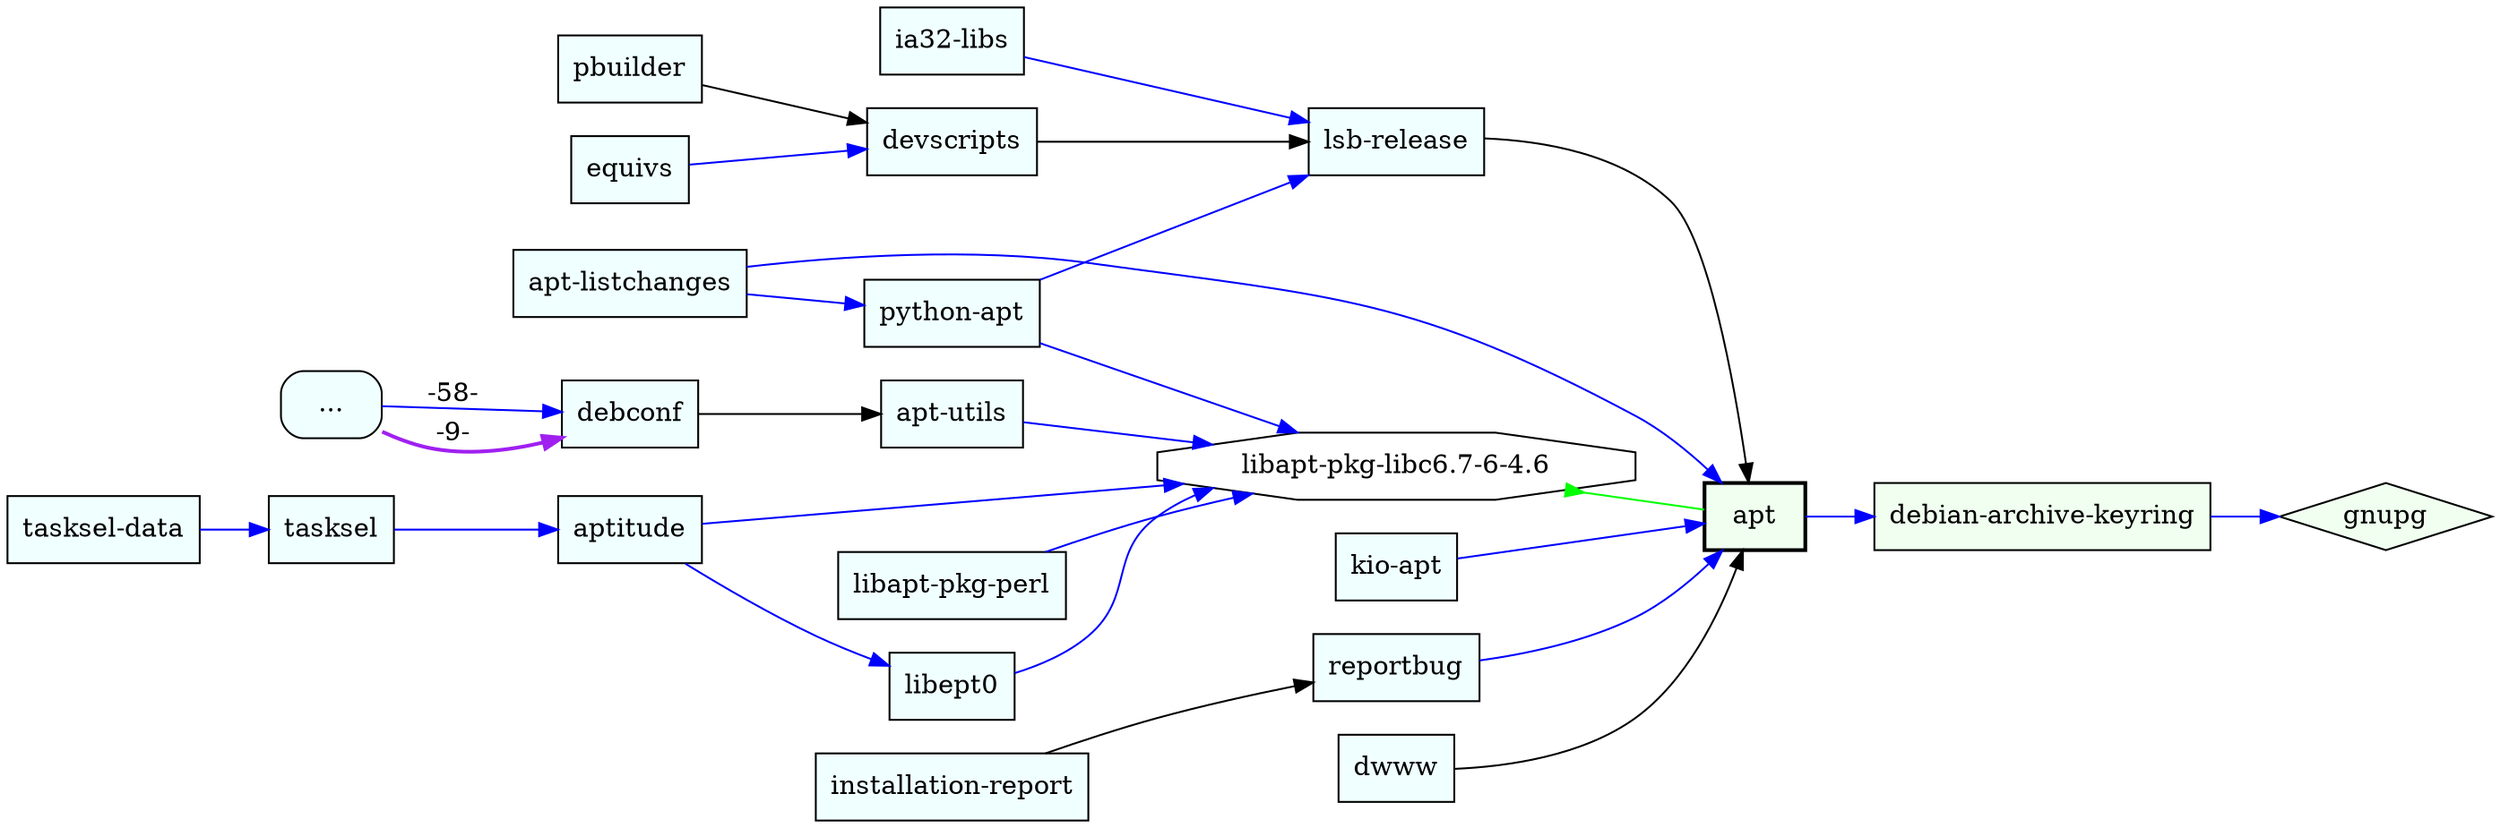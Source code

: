 digraph "apt" {
	rankdir=LR;
	node [shape=box];
	"apt" -> "debian-archive-keyring" [color=blue];
	"debian-archive-keyring" -> "gnupg" [color=blue];
	"debian-archive-keyring" [style=filled,fillcolor=honeydew];
	"libapt-pkg-libc6.7-6-4.6" -> "apt" [dir=back,arrowtail=inv,color=green];
	"libapt-pkg-libc6.7-6-4.6" [shape=octagon];
	"apt-listchanges" -> "apt" [color=blue];
	"kio-apt" -> "apt" [color=blue];
	"reportbug" -> "apt" [color=blue];
	"dwww" -> "apt";
	"lsb-release" -> "apt";
	"apt-listchanges" [style=filled,fillcolor=azure];
	"kio-apt" [style=filled,fillcolor=azure];
	"reportbug" [style=filled,fillcolor=azure];
	"installation-report" -> "reportbug";
	"installation-report" [style=filled,fillcolor=azure];
	"dwww" [style=filled,fillcolor=azure];
	"lsb-release" [style=filled,fillcolor=azure];
	"ia32-libs" -> "lsb-release" [color=blue];
	"python-apt" -> "lsb-release" [color=blue];
	"devscripts" -> "lsb-release";
	"ia32-libs" [style=filled,fillcolor=azure];
	"python-apt" [style=filled,fillcolor=azure];
	"apt-listchanges" -> "python-apt" [color=blue];
	"devscripts" [style=filled,fillcolor=azure];
	"equivs" -> "devscripts" [color=blue];
	"pbuilder" -> "devscripts";
	"equivs" [style=filled,fillcolor=azure];
	"pbuilder" [style=filled,fillcolor=azure];
	"apt-utils" -> "libapt-pkg-libc6.7-6-4.6" [color=blue];
	"aptitude" -> "libapt-pkg-libc6.7-6-4.6" [color=blue];
	"libapt-pkg-perl" -> "libapt-pkg-libc6.7-6-4.6" [color=blue];
	"libept0" -> "libapt-pkg-libc6.7-6-4.6" [color=blue];
	"python-apt" -> "libapt-pkg-libc6.7-6-4.6" [color=blue];
	"apt-utils" [style=filled,fillcolor=azure];
	"debconf" -> "apt-utils";
	"debconf" [style=filled,fillcolor=azure];
	"RD_debconf" -> "debconf"  [label="-9-",color=purple,style=bold];
	"RD_debconf" -> "debconf"  [label="-58-",color=blue];
	"RD_debconf" [label="...",style="rounded,filled",fillcolor=azure];
	"aptitude" [style=filled,fillcolor=azure];
	"tasksel" -> "aptitude" [color=blue];
	"tasksel" [style=filled,fillcolor=azure];
	"tasksel-data" -> "tasksel" [color=blue];
	"tasksel-data" [style=filled,fillcolor=azure];
	"libapt-pkg-perl" [style=filled,fillcolor=azure];
	"libept0" [style=filled,fillcolor=azure];
	"aptitude" -> "libept0" [color=blue];
	"apt" [style="setlinewidth(2),filled",fillcolor=honeydew];
	"gnupg" [shape=diamond];
	"gnupg" [style=filled,fillcolor=honeydew];
}
// Excluded dependencies:
// libc6 libgcc1 libstdc++6

